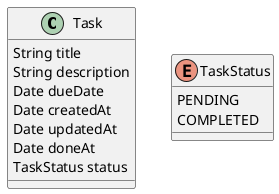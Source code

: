 @startuml

class Task {
    String title
    String description
    Date dueDate
    Date createdAt
    Date updatedAt
    Date doneAt
    TaskStatus status
}

enum TaskStatus {
    PENDING
    COMPLETED
}

@enduml